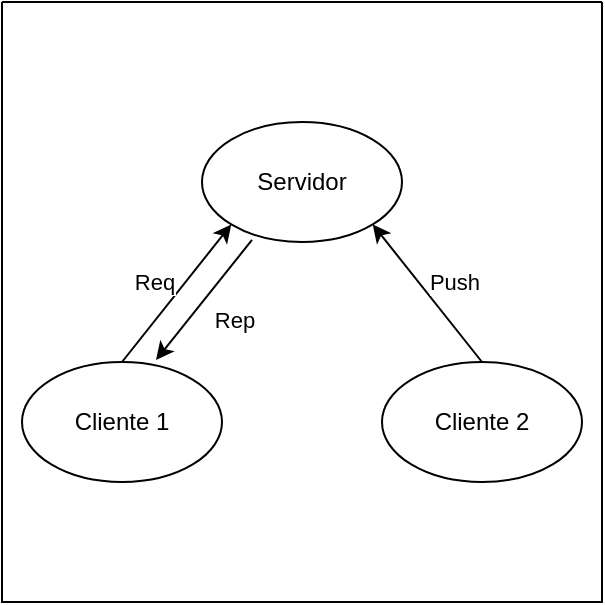 <mxfile version="26.2.14">
  <diagram name="Página-1" id="Eob1nHVvj-2Yc_48pJiT">
    <mxGraphModel dx="1426" dy="777" grid="1" gridSize="10" guides="1" tooltips="1" connect="1" arrows="1" fold="1" page="1" pageScale="1" pageWidth="827" pageHeight="1169" math="0" shadow="0">
      <root>
        <mxCell id="0" />
        <mxCell id="1" parent="0" />
        <mxCell id="NJVN61zBS2t13ob9CDW7-2" value="" style="swimlane;startSize=0;" vertex="1" parent="1">
          <mxGeometry x="264" y="200" width="300" height="300" as="geometry" />
        </mxCell>
        <mxCell id="NJVN61zBS2t13ob9CDW7-3" value="Servidor" style="ellipse;whiteSpace=wrap;html=1;" vertex="1" parent="NJVN61zBS2t13ob9CDW7-2">
          <mxGeometry x="100" y="60" width="100" height="60" as="geometry" />
        </mxCell>
        <mxCell id="NJVN61zBS2t13ob9CDW7-5" value="Cliente 1" style="ellipse;whiteSpace=wrap;html=1;" vertex="1" parent="NJVN61zBS2t13ob9CDW7-2">
          <mxGeometry x="10" y="180" width="100" height="60" as="geometry" />
        </mxCell>
        <mxCell id="NJVN61zBS2t13ob9CDW7-4" value="Cliente 2" style="ellipse;whiteSpace=wrap;html=1;" vertex="1" parent="NJVN61zBS2t13ob9CDW7-2">
          <mxGeometry x="190" y="180" width="100" height="60" as="geometry" />
        </mxCell>
        <mxCell id="NJVN61zBS2t13ob9CDW7-8" value="Req" style="endArrow=classic;html=1;rounded=0;entryX=0;entryY=1;entryDx=0;entryDy=0;exitX=0.5;exitY=0;exitDx=0;exitDy=0;" edge="1" parent="NJVN61zBS2t13ob9CDW7-2" source="NJVN61zBS2t13ob9CDW7-5" target="NJVN61zBS2t13ob9CDW7-3">
          <mxGeometry x="-0.06" y="12" width="50" height="50" relative="1" as="geometry">
            <mxPoint x="160" y="330" as="sourcePoint" />
            <mxPoint x="210" y="280" as="targetPoint" />
            <mxPoint as="offset" />
          </mxGeometry>
        </mxCell>
        <mxCell id="NJVN61zBS2t13ob9CDW7-6" value="Rep" style="endArrow=classic;html=1;rounded=0;exitX=0.25;exitY=0.983;exitDx=0;exitDy=0;exitPerimeter=0;entryX=0.67;entryY=-0.017;entryDx=0;entryDy=0;entryPerimeter=0;" edge="1" parent="NJVN61zBS2t13ob9CDW7-2" source="NJVN61zBS2t13ob9CDW7-3" target="NJVN61zBS2t13ob9CDW7-5">
          <mxGeometry x="-0.02" y="19" width="50" height="50" relative="1" as="geometry">
            <mxPoint x="140" y="310" as="sourcePoint" />
            <mxPoint x="190" y="260" as="targetPoint" />
            <mxPoint y="-1" as="offset" />
          </mxGeometry>
        </mxCell>
        <mxCell id="NJVN61zBS2t13ob9CDW7-10" value="Push" style="rounded=0;orthogonalLoop=1;jettySize=auto;html=1;exitX=1;exitY=1;exitDx=0;exitDy=0;entryX=0.5;entryY=0;entryDx=0;entryDy=0;startArrow=classic;startFill=1;endArrow=none;" edge="1" parent="NJVN61zBS2t13ob9CDW7-2" source="NJVN61zBS2t13ob9CDW7-3" target="NJVN61zBS2t13ob9CDW7-4">
          <mxGeometry x="0.089" y="14" relative="1" as="geometry">
            <mxPoint as="offset" />
          </mxGeometry>
        </mxCell>
      </root>
    </mxGraphModel>
  </diagram>
</mxfile>
